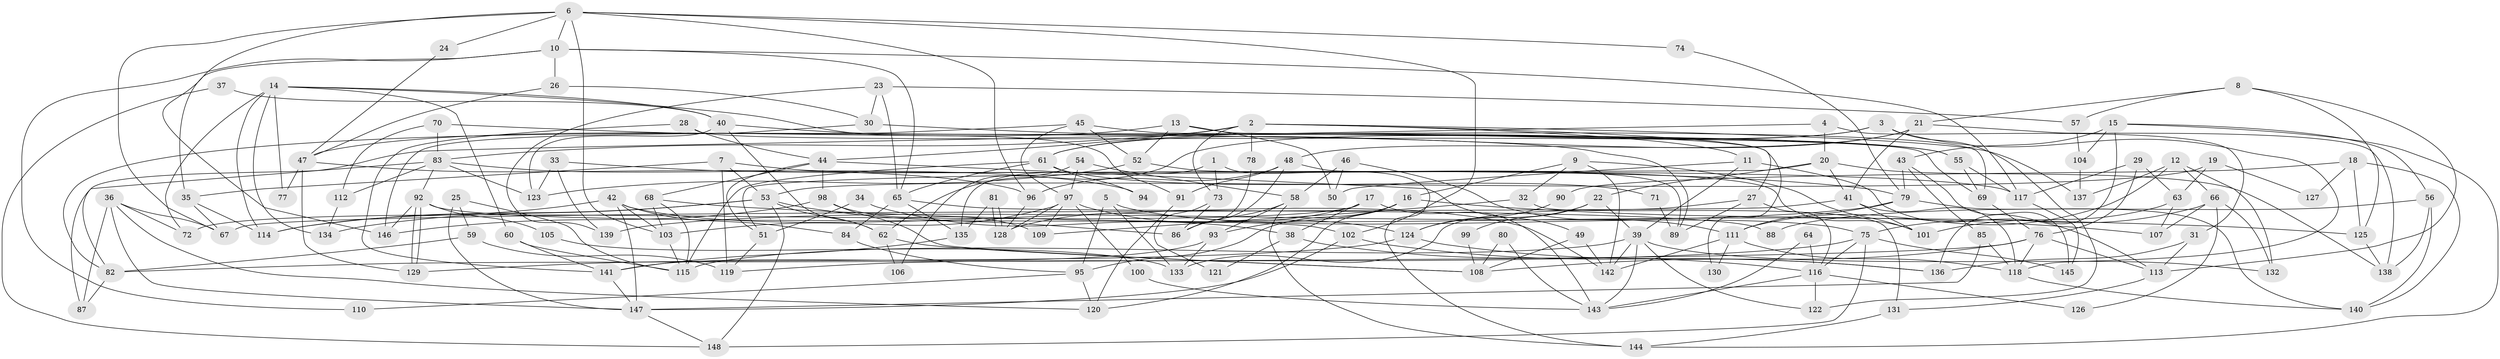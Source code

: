 // Generated by graph-tools (version 1.1) at 2025/15/03/09/25 04:15:07]
// undirected, 148 vertices, 296 edges
graph export_dot {
graph [start="1"]
  node [color=gray90,style=filled];
  1;
  2;
  3;
  4;
  5;
  6;
  7;
  8;
  9;
  10;
  11;
  12;
  13;
  14;
  15;
  16;
  17;
  18;
  19;
  20;
  21;
  22;
  23;
  24;
  25;
  26;
  27;
  28;
  29;
  30;
  31;
  32;
  33;
  34;
  35;
  36;
  37;
  38;
  39;
  40;
  41;
  42;
  43;
  44;
  45;
  46;
  47;
  48;
  49;
  50;
  51;
  52;
  53;
  54;
  55;
  56;
  57;
  58;
  59;
  60;
  61;
  62;
  63;
  64;
  65;
  66;
  67;
  68;
  69;
  70;
  71;
  72;
  73;
  74;
  75;
  76;
  77;
  78;
  79;
  80;
  81;
  82;
  83;
  84;
  85;
  86;
  87;
  88;
  89;
  90;
  91;
  92;
  93;
  94;
  95;
  96;
  97;
  98;
  99;
  100;
  101;
  102;
  103;
  104;
  105;
  106;
  107;
  108;
  109;
  110;
  111;
  112;
  113;
  114;
  115;
  116;
  117;
  118;
  119;
  120;
  121;
  122;
  123;
  124;
  125;
  126;
  127;
  128;
  129;
  130;
  131;
  132;
  133;
  134;
  135;
  136;
  137;
  138;
  139;
  140;
  141;
  142;
  143;
  144;
  145;
  146;
  147;
  148;
  1 -- 73;
  1 -- 135;
  1 -- 144;
  2 -- 44;
  2 -- 83;
  2 -- 11;
  2 -- 27;
  2 -- 73;
  2 -- 78;
  2 -- 137;
  3 -- 62;
  3 -- 118;
  3 -- 61;
  3 -- 122;
  4 -- 31;
  4 -- 20;
  4 -- 82;
  5 -- 75;
  5 -- 133;
  5 -- 95;
  6 -- 96;
  6 -- 10;
  6 -- 24;
  6 -- 67;
  6 -- 74;
  6 -- 102;
  6 -- 103;
  6 -- 146;
  7 -- 117;
  7 -- 119;
  7 -- 35;
  7 -- 53;
  8 -- 113;
  8 -- 21;
  8 -- 57;
  8 -- 125;
  9 -- 16;
  9 -- 142;
  9 -- 32;
  9 -- 101;
  10 -- 35;
  10 -- 65;
  10 -- 26;
  10 -- 110;
  10 -- 117;
  11 -- 39;
  11 -- 50;
  11 -- 113;
  12 -- 132;
  12 -- 137;
  12 -- 66;
  12 -- 111;
  13 -- 69;
  13 -- 52;
  13 -- 47;
  13 -- 50;
  14 -- 72;
  14 -- 114;
  14 -- 40;
  14 -- 60;
  14 -- 77;
  14 -- 91;
  14 -- 134;
  15 -- 136;
  15 -- 144;
  15 -- 43;
  15 -- 56;
  15 -- 104;
  16 -- 93;
  16 -- 95;
  16 -- 107;
  16 -- 120;
  17 -- 143;
  17 -- 128;
  17 -- 38;
  17 -- 72;
  18 -- 125;
  18 -- 140;
  18 -- 90;
  18 -- 127;
  19 -- 53;
  19 -- 63;
  19 -- 127;
  20 -- 51;
  20 -- 41;
  20 -- 22;
  20 -- 138;
  21 -- 48;
  21 -- 138;
  21 -- 41;
  21 -- 61;
  22 -- 39;
  22 -- 99;
  22 -- 124;
  23 -- 65;
  23 -- 30;
  23 -- 57;
  23 -- 139;
  24 -- 47;
  25 -- 115;
  25 -- 147;
  25 -- 59;
  26 -- 47;
  26 -- 30;
  27 -- 116;
  27 -- 89;
  27 -- 133;
  28 -- 141;
  28 -- 44;
  28 -- 69;
  29 -- 76;
  29 -- 117;
  29 -- 63;
  30 -- 146;
  30 -- 55;
  31 -- 113;
  31 -- 136;
  32 -- 109;
  32 -- 131;
  33 -- 79;
  33 -- 139;
  33 -- 123;
  34 -- 38;
  34 -- 51;
  35 -- 67;
  35 -- 114;
  36 -- 67;
  36 -- 87;
  36 -- 72;
  36 -- 120;
  36 -- 147;
  37 -- 148;
  37 -- 40;
  38 -- 116;
  38 -- 121;
  39 -- 142;
  39 -- 115;
  39 -- 122;
  39 -- 132;
  39 -- 143;
  40 -- 62;
  40 -- 55;
  40 -- 123;
  41 -- 101;
  41 -- 67;
  41 -- 118;
  42 -- 114;
  42 -- 147;
  42 -- 84;
  42 -- 103;
  42 -- 142;
  43 -- 85;
  43 -- 79;
  43 -- 145;
  44 -- 68;
  44 -- 98;
  44 -- 49;
  44 -- 51;
  45 -- 97;
  45 -- 82;
  45 -- 52;
  45 -- 130;
  46 -- 50;
  46 -- 111;
  46 -- 58;
  47 -- 129;
  47 -- 77;
  47 -- 96;
  48 -- 91;
  48 -- 86;
  48 -- 89;
  48 -- 96;
  49 -- 142;
  49 -- 108;
  51 -- 119;
  52 -- 123;
  52 -- 101;
  53 -- 134;
  53 -- 62;
  53 -- 86;
  53 -- 114;
  53 -- 148;
  54 -- 97;
  54 -- 58;
  54 -- 106;
  55 -- 69;
  55 -- 117;
  56 -- 138;
  56 -- 88;
  56 -- 140;
  57 -- 104;
  58 -- 144;
  58 -- 86;
  58 -- 93;
  59 -- 82;
  59 -- 119;
  60 -- 115;
  60 -- 141;
  61 -- 65;
  61 -- 71;
  61 -- 94;
  61 -- 115;
  62 -- 108;
  62 -- 106;
  63 -- 101;
  63 -- 107;
  64 -- 143;
  64 -- 116;
  65 -- 84;
  65 -- 88;
  65 -- 135;
  66 -- 107;
  66 -- 75;
  66 -- 126;
  66 -- 132;
  68 -- 115;
  68 -- 103;
  68 -- 125;
  69 -- 76;
  70 -- 83;
  70 -- 89;
  70 -- 112;
  71 -- 89;
  73 -- 86;
  73 -- 121;
  74 -- 79;
  75 -- 145;
  75 -- 116;
  75 -- 119;
  75 -- 148;
  76 -- 118;
  76 -- 82;
  76 -- 108;
  76 -- 113;
  78 -- 86;
  79 -- 140;
  79 -- 111;
  79 -- 139;
  80 -- 143;
  80 -- 108;
  81 -- 135;
  81 -- 128;
  81 -- 128;
  82 -- 87;
  83 -- 92;
  83 -- 123;
  83 -- 87;
  83 -- 94;
  83 -- 112;
  84 -- 95;
  85 -- 118;
  85 -- 147;
  90 -- 124;
  91 -- 120;
  92 -- 129;
  92 -- 129;
  92 -- 102;
  92 -- 105;
  92 -- 146;
  93 -- 141;
  93 -- 133;
  95 -- 120;
  95 -- 110;
  96 -- 128;
  97 -- 128;
  97 -- 103;
  97 -- 100;
  97 -- 109;
  97 -- 124;
  98 -- 146;
  98 -- 108;
  98 -- 109;
  99 -- 108;
  100 -- 143;
  102 -- 147;
  102 -- 136;
  103 -- 115;
  104 -- 137;
  105 -- 133;
  111 -- 118;
  111 -- 130;
  111 -- 142;
  112 -- 134;
  113 -- 131;
  116 -- 122;
  116 -- 126;
  116 -- 143;
  117 -- 145;
  118 -- 140;
  124 -- 129;
  124 -- 136;
  125 -- 138;
  131 -- 144;
  135 -- 141;
  141 -- 147;
  147 -- 148;
}
